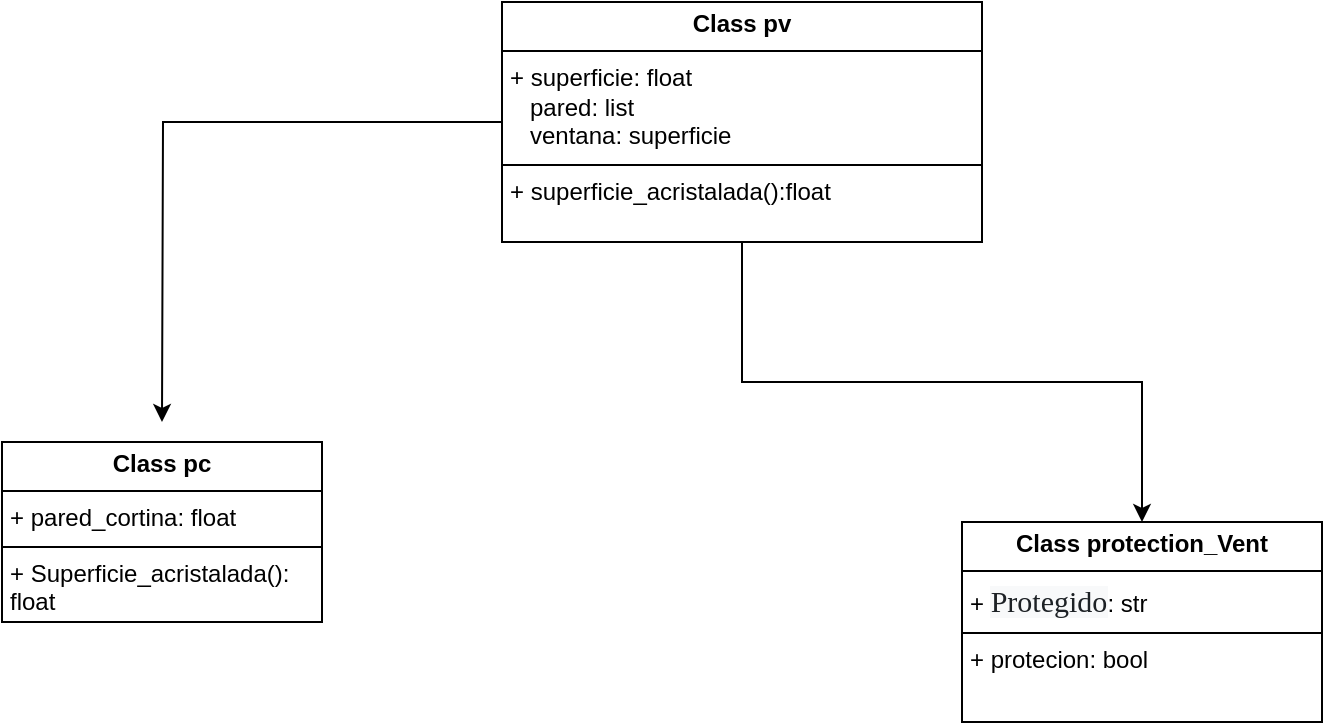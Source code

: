 <mxfile version="24.0.7" type="github">
  <diagram id="C5RBs43oDa-KdzZeNtuy" name="Page-1">
    <mxGraphModel dx="1290" dy="534" grid="1" gridSize="10" guides="1" tooltips="1" connect="1" arrows="1" fold="1" page="1" pageScale="1" pageWidth="827" pageHeight="1169" math="0" shadow="0">
      <root>
        <mxCell id="WIyWlLk6GJQsqaUBKTNV-0" />
        <mxCell id="WIyWlLk6GJQsqaUBKTNV-1" parent="WIyWlLk6GJQsqaUBKTNV-0" />
        <mxCell id="GUpXlBv7kUVlpKGE7V4P-3" style="edgeStyle=orthogonalEdgeStyle;rounded=0;orthogonalLoop=1;jettySize=auto;html=1;" edge="1" parent="WIyWlLk6GJQsqaUBKTNV-1" source="GUpXlBv7kUVlpKGE7V4P-0">
          <mxGeometry relative="1" as="geometry">
            <mxPoint x="160" y="280" as="targetPoint" />
          </mxGeometry>
        </mxCell>
        <mxCell id="GUpXlBv7kUVlpKGE7V4P-4" style="edgeStyle=orthogonalEdgeStyle;rounded=0;orthogonalLoop=1;jettySize=auto;html=1;exitX=0.5;exitY=1;exitDx=0;exitDy=0;entryX=0.5;entryY=0;entryDx=0;entryDy=0;" edge="1" parent="WIyWlLk6GJQsqaUBKTNV-1" source="GUpXlBv7kUVlpKGE7V4P-0" target="GUpXlBv7kUVlpKGE7V4P-2">
          <mxGeometry relative="1" as="geometry" />
        </mxCell>
        <mxCell id="GUpXlBv7kUVlpKGE7V4P-0" value="&lt;p style=&quot;margin:0px;margin-top:4px;text-align:center;&quot;&gt;&lt;b&gt;Class pv&lt;/b&gt;&lt;/p&gt;&lt;hr size=&quot;1&quot; style=&quot;border-style:solid;&quot;&gt;&lt;p style=&quot;margin:0px;margin-left:4px;&quot;&gt;+ superficie: float&lt;/p&gt;&lt;p style=&quot;margin:0px;margin-left:4px;&quot;&gt;&amp;nbsp; &amp;nbsp;pared: list&lt;/p&gt;&lt;p style=&quot;margin:0px;margin-left:4px;&quot;&gt;&amp;nbsp; &amp;nbsp;ventana: superficie&lt;/p&gt;&lt;hr size=&quot;1&quot; style=&quot;border-style:solid;&quot;&gt;&lt;p style=&quot;margin:0px;margin-left:4px;&quot;&gt;+ superficie_acristalada():float&lt;/p&gt;" style="verticalAlign=top;align=left;overflow=fill;html=1;whiteSpace=wrap;" vertex="1" parent="WIyWlLk6GJQsqaUBKTNV-1">
          <mxGeometry x="330" y="70" width="240" height="120" as="geometry" />
        </mxCell>
        <mxCell id="GUpXlBv7kUVlpKGE7V4P-1" value="&lt;p style=&quot;margin:0px;margin-top:4px;text-align:center;&quot;&gt;&lt;b&gt;Class pc&lt;/b&gt;&lt;/p&gt;&lt;hr size=&quot;1&quot; style=&quot;border-style:solid;&quot;&gt;&lt;p style=&quot;margin:0px;margin-left:4px;&quot;&gt;+ pared_cortina: float&lt;/p&gt;&lt;hr size=&quot;1&quot; style=&quot;border-style:solid;&quot;&gt;&lt;p style=&quot;margin:0px;margin-left:4px;&quot;&gt;+ Superficie_acristalada(): float&lt;/p&gt;" style="verticalAlign=top;align=left;overflow=fill;html=1;whiteSpace=wrap;" vertex="1" parent="WIyWlLk6GJQsqaUBKTNV-1">
          <mxGeometry x="80" y="290" width="160" height="90" as="geometry" />
        </mxCell>
        <mxCell id="GUpXlBv7kUVlpKGE7V4P-2" value="&lt;p style=&quot;margin:0px;margin-top:4px;text-align:center;&quot;&gt;&lt;b&gt;Class protection_Vent&lt;/b&gt;&lt;/p&gt;&lt;hr size=&quot;1&quot; style=&quot;border-style:solid;&quot;&gt;&lt;p style=&quot;margin:0px;margin-left:4px;&quot;&gt;+ &lt;font face=&quot;Manrope&quot; color=&quot;#1d2125&quot;&gt;&lt;span style=&quot;font-size: 15px; background-color: rgb(248, 249, 250);&quot;&gt;Protegido&lt;/span&gt;&lt;/font&gt;&lt;span style=&quot;background-color: initial;&quot;&gt;: str&lt;/span&gt;&lt;/p&gt;&lt;hr size=&quot;1&quot; style=&quot;border-style:solid;&quot;&gt;&lt;p style=&quot;margin:0px;margin-left:4px;&quot;&gt;+ protecion: bool&lt;/p&gt;" style="verticalAlign=top;align=left;overflow=fill;html=1;whiteSpace=wrap;" vertex="1" parent="WIyWlLk6GJQsqaUBKTNV-1">
          <mxGeometry x="560" y="330" width="180" height="100" as="geometry" />
        </mxCell>
      </root>
    </mxGraphModel>
  </diagram>
</mxfile>

